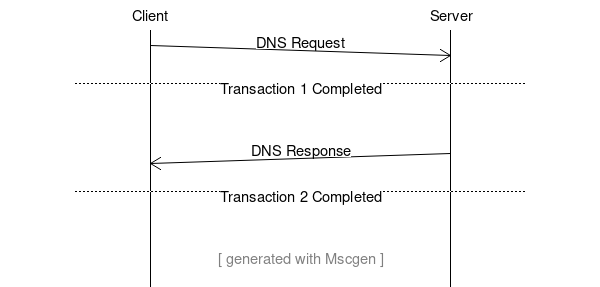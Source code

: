 # MSC Sequence Diagram Example: DNS Query Transaction

msc {
    # Chart Options
    arcgradient = "10";

    # Entities
    a [ label = "Client" ], b [ label = "Server" ];

    # Message Flow
    a =>> b [ label = "DNS Request" ];
    --- [ label = "Transaction 1 Completed" ];
    |||;
    b =>> a [ label = "DNS Response" ];
    --- [ label = "Transaction 2 Completed" ];

    |||;
    ||| [label="[ generated with Mscgen ]", textcolor="gray"];
}

